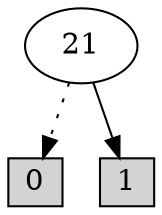 digraph G {
0 [shape=box, label="0", style=filled, shape=box, height=0.3, width=0.3];
1 [shape=box, label="1", style=filled, shape=box, height=0.3, width=0.3];
44 [label="21"];
44 -> 0 [style=dotted];
44 -> 1 [style=filled];
}
